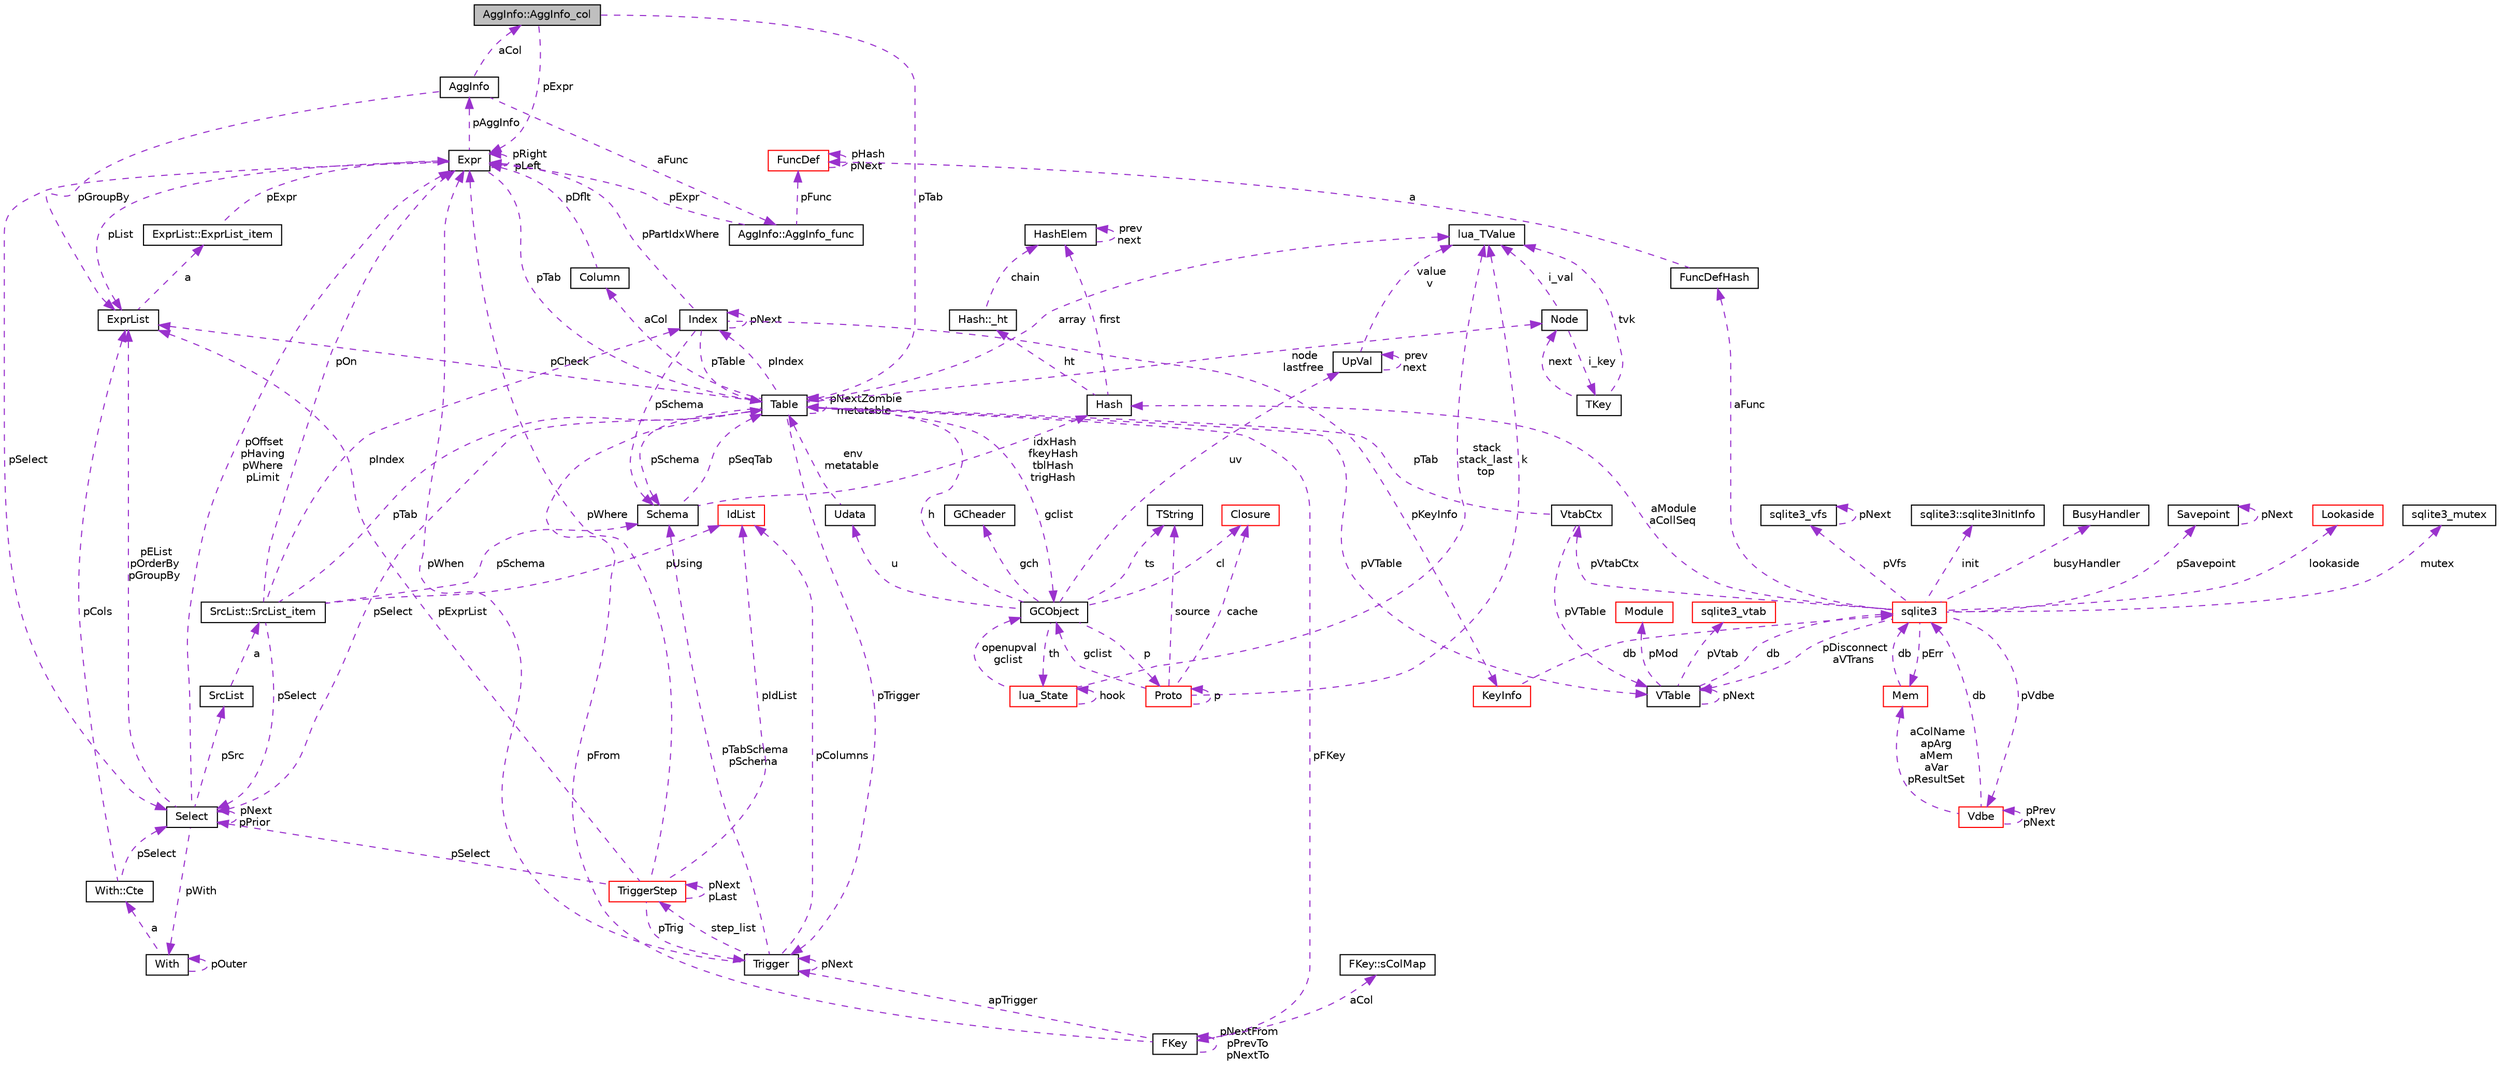 digraph "AggInfo::AggInfo_col"
{
  edge [fontname="Helvetica",fontsize="10",labelfontname="Helvetica",labelfontsize="10"];
  node [fontname="Helvetica",fontsize="10",shape=record];
  Node1 [label="AggInfo::AggInfo_col",height=0.2,width=0.4,color="black", fillcolor="grey75", style="filled", fontcolor="black"];
  Node2 -> Node1 [dir="back",color="darkorchid3",fontsize="10",style="dashed",label=" pExpr" ,fontname="Helvetica"];
  Node2 [label="Expr",height=0.2,width=0.4,color="black", fillcolor="white", style="filled",URL="$struct_expr.html"];
  Node3 -> Node2 [dir="back",color="darkorchid3",fontsize="10",style="dashed",label=" pAggInfo" ,fontname="Helvetica"];
  Node3 [label="AggInfo",height=0.2,width=0.4,color="black", fillcolor="white", style="filled",URL="$struct_agg_info.html"];
  Node1 -> Node3 [dir="back",color="darkorchid3",fontsize="10",style="dashed",label=" aCol" ,fontname="Helvetica"];
  Node4 -> Node3 [dir="back",color="darkorchid3",fontsize="10",style="dashed",label=" aFunc" ,fontname="Helvetica"];
  Node4 [label="AggInfo::AggInfo_func",height=0.2,width=0.4,color="black", fillcolor="white", style="filled",URL="$struct_agg_info_1_1_agg_info__func.html"];
  Node2 -> Node4 [dir="back",color="darkorchid3",fontsize="10",style="dashed",label=" pExpr" ,fontname="Helvetica"];
  Node5 -> Node4 [dir="back",color="darkorchid3",fontsize="10",style="dashed",label=" pFunc" ,fontname="Helvetica"];
  Node5 [label="FuncDef",height=0.2,width=0.4,color="red", fillcolor="white", style="filled",URL="$struct_func_def.html"];
  Node5 -> Node5 [dir="back",color="darkorchid3",fontsize="10",style="dashed",label=" pHash\npNext" ,fontname="Helvetica"];
  Node6 -> Node3 [dir="back",color="darkorchid3",fontsize="10",style="dashed",label=" pGroupBy" ,fontname="Helvetica"];
  Node6 [label="ExprList",height=0.2,width=0.4,color="black", fillcolor="white", style="filled",URL="$struct_expr_list.html"];
  Node7 -> Node6 [dir="back",color="darkorchid3",fontsize="10",style="dashed",label=" a" ,fontname="Helvetica"];
  Node7 [label="ExprList::ExprList_item",height=0.2,width=0.4,color="black", fillcolor="white", style="filled",URL="$struct_expr_list_1_1_expr_list__item.html"];
  Node2 -> Node7 [dir="back",color="darkorchid3",fontsize="10",style="dashed",label=" pExpr" ,fontname="Helvetica"];
  Node2 -> Node2 [dir="back",color="darkorchid3",fontsize="10",style="dashed",label=" pRight\npLeft" ,fontname="Helvetica"];
  Node8 -> Node2 [dir="back",color="darkorchid3",fontsize="10",style="dashed",label=" pTab" ,fontname="Helvetica"];
  Node8 [label="Table",height=0.2,width=0.4,color="black", fillcolor="white", style="filled",URL="$struct_table.html"];
  Node9 -> Node8 [dir="back",color="darkorchid3",fontsize="10",style="dashed",label=" node\nlastfree" ,fontname="Helvetica"];
  Node9 [label="Node",height=0.2,width=0.4,color="black", fillcolor="white", style="filled",URL="$struct_node.html"];
  Node10 -> Node9 [dir="back",color="darkorchid3",fontsize="10",style="dashed",label=" i_val" ,fontname="Helvetica"];
  Node10 [label="lua_TValue",height=0.2,width=0.4,color="black", fillcolor="white", style="filled",URL="$structlua___t_value.html"];
  Node11 -> Node9 [dir="back",color="darkorchid3",fontsize="10",style="dashed",label=" i_key" ,fontname="Helvetica"];
  Node11 [label="TKey",height=0.2,width=0.4,color="black", fillcolor="white", style="filled",URL="$union_t_key.html"];
  Node9 -> Node11 [dir="back",color="darkorchid3",fontsize="10",style="dashed",label=" next" ,fontname="Helvetica"];
  Node10 -> Node11 [dir="back",color="darkorchid3",fontsize="10",style="dashed",label=" tvk" ,fontname="Helvetica"];
  Node12 -> Node8 [dir="back",color="darkorchid3",fontsize="10",style="dashed",label=" pSchema" ,fontname="Helvetica"];
  Node12 [label="Schema",height=0.2,width=0.4,color="black", fillcolor="white", style="filled",URL="$struct_schema.html"];
  Node8 -> Node12 [dir="back",color="darkorchid3",fontsize="10",style="dashed",label=" pSeqTab" ,fontname="Helvetica"];
  Node13 -> Node12 [dir="back",color="darkorchid3",fontsize="10",style="dashed",label=" idxHash\nfkeyHash\ntblHash\ntrigHash" ,fontname="Helvetica"];
  Node13 [label="Hash",height=0.2,width=0.4,color="black", fillcolor="white", style="filled",URL="$struct_hash.html"];
  Node14 -> Node13 [dir="back",color="darkorchid3",fontsize="10",style="dashed",label=" ht" ,fontname="Helvetica"];
  Node14 [label="Hash::_ht",height=0.2,width=0.4,color="black", fillcolor="white", style="filled",URL="$struct_hash_1_1__ht.html"];
  Node15 -> Node14 [dir="back",color="darkorchid3",fontsize="10",style="dashed",label=" chain" ,fontname="Helvetica"];
  Node15 [label="HashElem",height=0.2,width=0.4,color="black", fillcolor="white", style="filled",URL="$struct_hash_elem.html"];
  Node15 -> Node15 [dir="back",color="darkorchid3",fontsize="10",style="dashed",label=" prev\nnext" ,fontname="Helvetica"];
  Node15 -> Node13 [dir="back",color="darkorchid3",fontsize="10",style="dashed",label=" first" ,fontname="Helvetica"];
  Node10 -> Node8 [dir="back",color="darkorchid3",fontsize="10",style="dashed",label=" array" ,fontname="Helvetica"];
  Node16 -> Node8 [dir="back",color="darkorchid3",fontsize="10",style="dashed",label=" aCol" ,fontname="Helvetica"];
  Node16 [label="Column",height=0.2,width=0.4,color="black", fillcolor="white", style="filled",URL="$struct_column.html"];
  Node2 -> Node16 [dir="back",color="darkorchid3",fontsize="10",style="dashed",label=" pDflt" ,fontname="Helvetica"];
  Node17 -> Node8 [dir="back",color="darkorchid3",fontsize="10",style="dashed",label=" pFKey" ,fontname="Helvetica"];
  Node17 [label="FKey",height=0.2,width=0.4,color="black", fillcolor="white", style="filled",URL="$struct_f_key.html"];
  Node18 -> Node17 [dir="back",color="darkorchid3",fontsize="10",style="dashed",label=" aCol" ,fontname="Helvetica"];
  Node18 [label="FKey::sColMap",height=0.2,width=0.4,color="black", fillcolor="white", style="filled",URL="$struct_f_key_1_1s_col_map.html"];
  Node17 -> Node17 [dir="back",color="darkorchid3",fontsize="10",style="dashed",label=" pNextFrom\npPrevTo\npNextTo" ,fontname="Helvetica"];
  Node8 -> Node17 [dir="back",color="darkorchid3",fontsize="10",style="dashed",label=" pFrom" ,fontname="Helvetica"];
  Node19 -> Node17 [dir="back",color="darkorchid3",fontsize="10",style="dashed",label=" apTrigger" ,fontname="Helvetica"];
  Node19 [label="Trigger",height=0.2,width=0.4,color="black", fillcolor="white", style="filled",URL="$struct_trigger.html"];
  Node20 -> Node19 [dir="back",color="darkorchid3",fontsize="10",style="dashed",label=" step_list" ,fontname="Helvetica"];
  Node20 [label="TriggerStep",height=0.2,width=0.4,color="red", fillcolor="white", style="filled",URL="$struct_trigger_step.html"];
  Node20 -> Node20 [dir="back",color="darkorchid3",fontsize="10",style="dashed",label=" pNext\npLast" ,fontname="Helvetica"];
  Node2 -> Node20 [dir="back",color="darkorchid3",fontsize="10",style="dashed",label=" pWhere" ,fontname="Helvetica"];
  Node21 -> Node20 [dir="back",color="darkorchid3",fontsize="10",style="dashed",label=" pIdList" ,fontname="Helvetica"];
  Node21 [label="IdList",height=0.2,width=0.4,color="red", fillcolor="white", style="filled",URL="$struct_id_list.html"];
  Node22 -> Node20 [dir="back",color="darkorchid3",fontsize="10",style="dashed",label=" pSelect" ,fontname="Helvetica"];
  Node22 [label="Select",height=0.2,width=0.4,color="black", fillcolor="white", style="filled",URL="$struct_select.html"];
  Node2 -> Node22 [dir="back",color="darkorchid3",fontsize="10",style="dashed",label=" pOffset\npHaving\npWhere\npLimit" ,fontname="Helvetica"];
  Node23 -> Node22 [dir="back",color="darkorchid3",fontsize="10",style="dashed",label=" pWith" ,fontname="Helvetica"];
  Node23 [label="With",height=0.2,width=0.4,color="black", fillcolor="white", style="filled",URL="$struct_with.html"];
  Node24 -> Node23 [dir="back",color="darkorchid3",fontsize="10",style="dashed",label=" a" ,fontname="Helvetica"];
  Node24 [label="With::Cte",height=0.2,width=0.4,color="black", fillcolor="white", style="filled",URL="$struct_with_1_1_cte.html"];
  Node22 -> Node24 [dir="back",color="darkorchid3",fontsize="10",style="dashed",label=" pSelect" ,fontname="Helvetica"];
  Node6 -> Node24 [dir="back",color="darkorchid3",fontsize="10",style="dashed",label=" pCols" ,fontname="Helvetica"];
  Node23 -> Node23 [dir="back",color="darkorchid3",fontsize="10",style="dashed",label=" pOuter" ,fontname="Helvetica"];
  Node22 -> Node22 [dir="back",color="darkorchid3",fontsize="10",style="dashed",label=" pNext\npPrior" ,fontname="Helvetica"];
  Node25 -> Node22 [dir="back",color="darkorchid3",fontsize="10",style="dashed",label=" pSrc" ,fontname="Helvetica"];
  Node25 [label="SrcList",height=0.2,width=0.4,color="black", fillcolor="white", style="filled",URL="$struct_src_list.html"];
  Node26 -> Node25 [dir="back",color="darkorchid3",fontsize="10",style="dashed",label=" a" ,fontname="Helvetica"];
  Node26 [label="SrcList::SrcList_item",height=0.2,width=0.4,color="black", fillcolor="white", style="filled",URL="$struct_src_list_1_1_src_list__item.html"];
  Node12 -> Node26 [dir="back",color="darkorchid3",fontsize="10",style="dashed",label=" pSchema" ,fontname="Helvetica"];
  Node2 -> Node26 [dir="back",color="darkorchid3",fontsize="10",style="dashed",label=" pOn" ,fontname="Helvetica"];
  Node21 -> Node26 [dir="back",color="darkorchid3",fontsize="10",style="dashed",label=" pUsing" ,fontname="Helvetica"];
  Node8 -> Node26 [dir="back",color="darkorchid3",fontsize="10",style="dashed",label=" pTab" ,fontname="Helvetica"];
  Node22 -> Node26 [dir="back",color="darkorchid3",fontsize="10",style="dashed",label=" pSelect" ,fontname="Helvetica"];
  Node27 -> Node26 [dir="back",color="darkorchid3",fontsize="10",style="dashed",label=" pIndex" ,fontname="Helvetica"];
  Node27 [label="Index",height=0.2,width=0.4,color="black", fillcolor="white", style="filled",URL="$struct_index.html"];
  Node12 -> Node27 [dir="back",color="darkorchid3",fontsize="10",style="dashed",label=" pSchema" ,fontname="Helvetica"];
  Node2 -> Node27 [dir="back",color="darkorchid3",fontsize="10",style="dashed",label=" pPartIdxWhere" ,fontname="Helvetica"];
  Node8 -> Node27 [dir="back",color="darkorchid3",fontsize="10",style="dashed",label=" pTable" ,fontname="Helvetica"];
  Node28 -> Node27 [dir="back",color="darkorchid3",fontsize="10",style="dashed",label=" pKeyInfo" ,fontname="Helvetica"];
  Node28 [label="KeyInfo",height=0.2,width=0.4,color="red", fillcolor="white", style="filled",URL="$struct_key_info.html"];
  Node29 -> Node28 [dir="back",color="darkorchid3",fontsize="10",style="dashed",label=" db" ,fontname="Helvetica"];
  Node29 [label="sqlite3",height=0.2,width=0.4,color="red", fillcolor="white", style="filled",URL="$structsqlite3.html"];
  Node30 -> Node29 [dir="back",color="darkorchid3",fontsize="10",style="dashed",label=" pErr" ,fontname="Helvetica"];
  Node30 [label="Mem",height=0.2,width=0.4,color="red", fillcolor="white", style="filled",URL="$struct_mem.html"];
  Node29 -> Node30 [dir="back",color="darkorchid3",fontsize="10",style="dashed",label=" db" ,fontname="Helvetica"];
  Node31 -> Node29 [dir="back",color="darkorchid3",fontsize="10",style="dashed",label=" pVdbe" ,fontname="Helvetica"];
  Node31 [label="Vdbe",height=0.2,width=0.4,color="red", fillcolor="white", style="filled",URL="$struct_vdbe.html"];
  Node31 -> Node31 [dir="back",color="darkorchid3",fontsize="10",style="dashed",label=" pPrev\npNext" ,fontname="Helvetica"];
  Node30 -> Node31 [dir="back",color="darkorchid3",fontsize="10",style="dashed",label=" aColName\napArg\naMem\naVar\npResultSet" ,fontname="Helvetica"];
  Node29 -> Node31 [dir="back",color="darkorchid3",fontsize="10",style="dashed",label=" db" ,fontname="Helvetica"];
  Node32 -> Node29 [dir="back",color="darkorchid3",fontsize="10",style="dashed",label=" pSavepoint" ,fontname="Helvetica"];
  Node32 [label="Savepoint",height=0.2,width=0.4,color="black", fillcolor="white", style="filled",URL="$struct_savepoint.html"];
  Node32 -> Node32 [dir="back",color="darkorchid3",fontsize="10",style="dashed",label=" pNext" ,fontname="Helvetica"];
  Node33 -> Node29 [dir="back",color="darkorchid3",fontsize="10",style="dashed",label=" aFunc" ,fontname="Helvetica"];
  Node33 [label="FuncDefHash",height=0.2,width=0.4,color="black", fillcolor="white", style="filled",URL="$struct_func_def_hash.html"];
  Node5 -> Node33 [dir="back",color="darkorchid3",fontsize="10",style="dashed",label=" a" ,fontname="Helvetica"];
  Node34 -> Node29 [dir="back",color="darkorchid3",fontsize="10",style="dashed",label=" lookaside" ,fontname="Helvetica"];
  Node34 [label="Lookaside",height=0.2,width=0.4,color="red", fillcolor="white", style="filled",URL="$struct_lookaside.html"];
  Node35 -> Node29 [dir="back",color="darkorchid3",fontsize="10",style="dashed",label=" mutex" ,fontname="Helvetica"];
  Node35 [label="sqlite3_mutex",height=0.2,width=0.4,color="black", fillcolor="white", style="filled",URL="$structsqlite3__mutex.html"];
  Node36 -> Node29 [dir="back",color="darkorchid3",fontsize="10",style="dashed",label=" pVfs" ,fontname="Helvetica"];
  Node36 [label="sqlite3_vfs",height=0.2,width=0.4,color="black", fillcolor="white", style="filled",URL="$structsqlite3__vfs.html"];
  Node36 -> Node36 [dir="back",color="darkorchid3",fontsize="10",style="dashed",label=" pNext" ,fontname="Helvetica"];
  Node37 -> Node29 [dir="back",color="darkorchid3",fontsize="10",style="dashed",label=" init" ,fontname="Helvetica"];
  Node37 [label="sqlite3::sqlite3InitInfo",height=0.2,width=0.4,color="black", fillcolor="white", style="filled",URL="$structsqlite3_1_1sqlite3_init_info.html"];
  Node38 -> Node29 [dir="back",color="darkorchid3",fontsize="10",style="dashed",label=" busyHandler" ,fontname="Helvetica"];
  Node38 [label="BusyHandler",height=0.2,width=0.4,color="black", fillcolor="white", style="filled",URL="$struct_busy_handler.html"];
  Node39 -> Node29 [dir="back",color="darkorchid3",fontsize="10",style="dashed",label=" pVtabCtx" ,fontname="Helvetica"];
  Node39 [label="VtabCtx",height=0.2,width=0.4,color="black", fillcolor="white", style="filled",URL="$struct_vtab_ctx.html"];
  Node40 -> Node39 [dir="back",color="darkorchid3",fontsize="10",style="dashed",label=" pVTable" ,fontname="Helvetica"];
  Node40 [label="VTable",height=0.2,width=0.4,color="black", fillcolor="white", style="filled",URL="$struct_v_table.html"];
  Node29 -> Node40 [dir="back",color="darkorchid3",fontsize="10",style="dashed",label=" db" ,fontname="Helvetica"];
  Node40 -> Node40 [dir="back",color="darkorchid3",fontsize="10",style="dashed",label=" pNext" ,fontname="Helvetica"];
  Node41 -> Node40 [dir="back",color="darkorchid3",fontsize="10",style="dashed",label=" pMod" ,fontname="Helvetica"];
  Node41 [label="Module",height=0.2,width=0.4,color="red", fillcolor="white", style="filled",URL="$struct_module.html"];
  Node42 -> Node40 [dir="back",color="darkorchid3",fontsize="10",style="dashed",label=" pVtab" ,fontname="Helvetica"];
  Node42 [label="sqlite3_vtab",height=0.2,width=0.4,color="red", fillcolor="white", style="filled",URL="$structsqlite3__vtab.html"];
  Node8 -> Node39 [dir="back",color="darkorchid3",fontsize="10",style="dashed",label=" pTab" ,fontname="Helvetica"];
  Node40 -> Node29 [dir="back",color="darkorchid3",fontsize="10",style="dashed",label=" pDisconnect\naVTrans" ,fontname="Helvetica"];
  Node13 -> Node29 [dir="back",color="darkorchid3",fontsize="10",style="dashed",label=" aModule\naCollSeq" ,fontname="Helvetica"];
  Node27 -> Node27 [dir="back",color="darkorchid3",fontsize="10",style="dashed",label=" pNext" ,fontname="Helvetica"];
  Node6 -> Node22 [dir="back",color="darkorchid3",fontsize="10",style="dashed",label=" pEList\npOrderBy\npGroupBy" ,fontname="Helvetica"];
  Node19 -> Node20 [dir="back",color="darkorchid3",fontsize="10",style="dashed",label=" pTrig" ,fontname="Helvetica"];
  Node6 -> Node20 [dir="back",color="darkorchid3",fontsize="10",style="dashed",label=" pExprList" ,fontname="Helvetica"];
  Node12 -> Node19 [dir="back",color="darkorchid3",fontsize="10",style="dashed",label=" pTabSchema\npSchema" ,fontname="Helvetica"];
  Node2 -> Node19 [dir="back",color="darkorchid3",fontsize="10",style="dashed",label=" pWhen" ,fontname="Helvetica"];
  Node21 -> Node19 [dir="back",color="darkorchid3",fontsize="10",style="dashed",label=" pColumns" ,fontname="Helvetica"];
  Node19 -> Node19 [dir="back",color="darkorchid3",fontsize="10",style="dashed",label=" pNext" ,fontname="Helvetica"];
  Node40 -> Node8 [dir="back",color="darkorchid3",fontsize="10",style="dashed",label=" pVTable" ,fontname="Helvetica"];
  Node8 -> Node8 [dir="back",color="darkorchid3",fontsize="10",style="dashed",label=" pNextZombie\nmetatable" ,fontname="Helvetica"];
  Node19 -> Node8 [dir="back",color="darkorchid3",fontsize="10",style="dashed",label=" pTrigger" ,fontname="Helvetica"];
  Node22 -> Node8 [dir="back",color="darkorchid3",fontsize="10",style="dashed",label=" pSelect" ,fontname="Helvetica"];
  Node43 -> Node8 [dir="back",color="darkorchid3",fontsize="10",style="dashed",label=" gclist" ,fontname="Helvetica"];
  Node43 [label="GCObject",height=0.2,width=0.4,color="black", fillcolor="white", style="filled",URL="$union_g_c_object.html"];
  Node44 -> Node43 [dir="back",color="darkorchid3",fontsize="10",style="dashed",label=" uv" ,fontname="Helvetica"];
  Node44 [label="UpVal",height=0.2,width=0.4,color="black", fillcolor="white", style="filled",URL="$struct_up_val.html"];
  Node44 -> Node44 [dir="back",color="darkorchid3",fontsize="10",style="dashed",label=" prev\nnext" ,fontname="Helvetica"];
  Node10 -> Node44 [dir="back",color="darkorchid3",fontsize="10",style="dashed",label=" value\nv" ,fontname="Helvetica"];
  Node45 -> Node43 [dir="back",color="darkorchid3",fontsize="10",style="dashed",label=" p" ,fontname="Helvetica"];
  Node45 [label="Proto",height=0.2,width=0.4,color="red", fillcolor="white", style="filled",URL="$struct_proto.html"];
  Node10 -> Node45 [dir="back",color="darkorchid3",fontsize="10",style="dashed",label=" k" ,fontname="Helvetica"];
  Node45 -> Node45 [dir="back",color="darkorchid3",fontsize="10",style="dashed",label=" p" ,fontname="Helvetica"];
  Node46 -> Node45 [dir="back",color="darkorchid3",fontsize="10",style="dashed",label=" source" ,fontname="Helvetica"];
  Node46 [label="TString",height=0.2,width=0.4,color="black", fillcolor="white", style="filled",URL="$union_t_string.html"];
  Node47 -> Node45 [dir="back",color="darkorchid3",fontsize="10",style="dashed",label=" cache" ,fontname="Helvetica"];
  Node47 [label="Closure",height=0.2,width=0.4,color="red", fillcolor="white", style="filled",URL="$union_closure.html"];
  Node43 -> Node45 [dir="back",color="darkorchid3",fontsize="10",style="dashed",label=" gclist" ,fontname="Helvetica"];
  Node46 -> Node43 [dir="back",color="darkorchid3",fontsize="10",style="dashed",label=" ts" ,fontname="Helvetica"];
  Node47 -> Node43 [dir="back",color="darkorchid3",fontsize="10",style="dashed",label=" cl" ,fontname="Helvetica"];
  Node48 -> Node43 [dir="back",color="darkorchid3",fontsize="10",style="dashed",label=" gch" ,fontname="Helvetica"];
  Node48 [label="GCheader",height=0.2,width=0.4,color="black", fillcolor="white", style="filled",URL="$struct_g_cheader.html"];
  Node8 -> Node43 [dir="back",color="darkorchid3",fontsize="10",style="dashed",label=" h" ,fontname="Helvetica"];
  Node49 -> Node43 [dir="back",color="darkorchid3",fontsize="10",style="dashed",label=" u" ,fontname="Helvetica"];
  Node49 [label="Udata",height=0.2,width=0.4,color="black", fillcolor="white", style="filled",URL="$union_udata.html"];
  Node8 -> Node49 [dir="back",color="darkorchid3",fontsize="10",style="dashed",label=" env\nmetatable" ,fontname="Helvetica"];
  Node50 -> Node43 [dir="back",color="darkorchid3",fontsize="10",style="dashed",label=" th" ,fontname="Helvetica"];
  Node50 [label="lua_State",height=0.2,width=0.4,color="red", fillcolor="white", style="filled",URL="$structlua___state.html"];
  Node10 -> Node50 [dir="back",color="darkorchid3",fontsize="10",style="dashed",label=" stack\nstack_last\ntop" ,fontname="Helvetica"];
  Node43 -> Node50 [dir="back",color="darkorchid3",fontsize="10",style="dashed",label=" openupval\ngclist" ,fontname="Helvetica"];
  Node50 -> Node50 [dir="back",color="darkorchid3",fontsize="10",style="dashed",label=" hook" ,fontname="Helvetica"];
  Node6 -> Node8 [dir="back",color="darkorchid3",fontsize="10",style="dashed",label=" pCheck" ,fontname="Helvetica"];
  Node27 -> Node8 [dir="back",color="darkorchid3",fontsize="10",style="dashed",label=" pIndex" ,fontname="Helvetica"];
  Node22 -> Node2 [dir="back",color="darkorchid3",fontsize="10",style="dashed",label=" pSelect" ,fontname="Helvetica"];
  Node6 -> Node2 [dir="back",color="darkorchid3",fontsize="10",style="dashed",label=" pList" ,fontname="Helvetica"];
  Node8 -> Node1 [dir="back",color="darkorchid3",fontsize="10",style="dashed",label=" pTab" ,fontname="Helvetica"];
}
